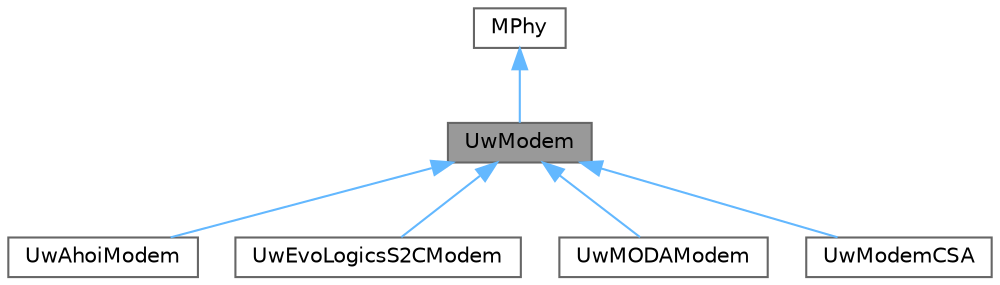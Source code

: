 digraph "UwModem"
{
 // LATEX_PDF_SIZE
  bgcolor="transparent";
  edge [fontname=Helvetica,fontsize=10,labelfontname=Helvetica,labelfontsize=10];
  node [fontname=Helvetica,fontsize=10,shape=box,height=0.2,width=0.4];
  Node1 [id="Node000001",label="UwModem",height=0.2,width=0.4,color="gray40", fillcolor="grey60", style="filled", fontcolor="black",tooltip="Class that implements the interface to DESERT, as used through Tcl scripts."];
  Node2 -> Node1 [id="edge1_Node000001_Node000002",dir="back",color="steelblue1",style="solid",tooltip=" "];
  Node2 [id="Node000002",label="MPhy",height=0.2,width=0.4,color="gray40", fillcolor="white", style="filled",tooltip=" "];
  Node1 -> Node3 [id="edge2_Node000001_Node000003",dir="back",color="steelblue1",style="solid",tooltip=" "];
  Node3 [id="Node000003",label="UwAhoiModem",height=0.2,width=0.4,color="gray40", fillcolor="white", style="filled",URL="$classUwAhoiModem.html",tooltip="The ahoi! modems are an underwater acoustic modems developed by TUUH University, Hamburg by the Smart..."];
  Node1 -> Node4 [id="edge3_Node000001_Node000004",dir="back",color="steelblue1",style="solid",tooltip=" "];
  Node4 [id="Node000004",label="UwEvoLogicsS2CModem",height=0.2,width=0.4,color="gray40", fillcolor="white", style="filled",URL="$classUwEvoLogicsS2CModem.html",tooltip=" "];
  Node1 -> Node5 [id="edge4_Node000001_Node000005",dir="back",color="steelblue1",style="solid",tooltip=" "];
  Node5 [id="Node000005",label="UwMODAModem",height=0.2,width=0.4,color="gray40", fillcolor="white", style="filled",URL="$classUwMODAModem.html",tooltip=" "];
  Node1 -> Node6 [id="edge5_Node000001_Node000006",dir="back",color="steelblue1",style="solid",tooltip=" "];
  Node6 [id="Node000006",label="UwModemCSA",height=0.2,width=0.4,color="gray40", fillcolor="white", style="filled",URL="$classUwModemCSA.html",tooltip=" "];
}
